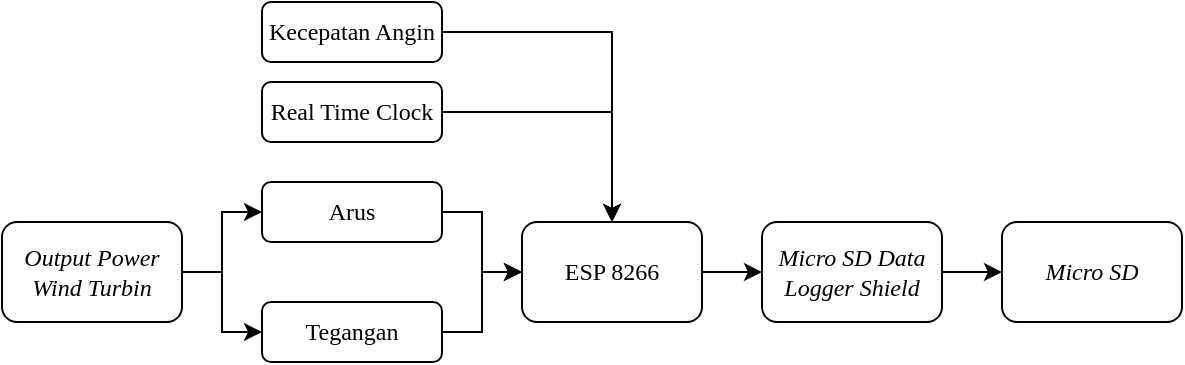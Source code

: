 <mxfile version="20.8.16" type="github">
  <diagram id="C5RBs43oDa-KdzZeNtuy" name="Page-1">
    <mxGraphModel dx="1050" dy="541" grid="1" gridSize="10" guides="1" tooltips="1" connect="1" arrows="1" fold="1" page="1" pageScale="1" pageWidth="827" pageHeight="1169" math="0" shadow="0">
      <root>
        <mxCell id="WIyWlLk6GJQsqaUBKTNV-0" />
        <mxCell id="WIyWlLk6GJQsqaUBKTNV-1" parent="WIyWlLk6GJQsqaUBKTNV-0" />
        <mxCell id="Rjc7kb1yLRML5-KBpSf0-3" style="edgeStyle=orthogonalEdgeStyle;rounded=0;orthogonalLoop=1;jettySize=auto;html=1;entryX=0;entryY=0.5;entryDx=0;entryDy=0;fontFamily=Times New Roman;" edge="1" parent="WIyWlLk6GJQsqaUBKTNV-1" source="Rjc7kb1yLRML5-KBpSf0-0" target="Rjc7kb1yLRML5-KBpSf0-1">
          <mxGeometry relative="1" as="geometry" />
        </mxCell>
        <mxCell id="Rjc7kb1yLRML5-KBpSf0-4" style="edgeStyle=orthogonalEdgeStyle;rounded=0;orthogonalLoop=1;jettySize=auto;html=1;entryX=0;entryY=0.5;entryDx=0;entryDy=0;fontFamily=Times New Roman;" edge="1" parent="WIyWlLk6GJQsqaUBKTNV-1" source="Rjc7kb1yLRML5-KBpSf0-0" target="Rjc7kb1yLRML5-KBpSf0-2">
          <mxGeometry relative="1" as="geometry" />
        </mxCell>
        <mxCell id="Rjc7kb1yLRML5-KBpSf0-0" value="&lt;i&gt;Output Power Wind Turbin&lt;/i&gt;" style="rounded=1;whiteSpace=wrap;html=1;fontFamily=Times New Roman;" vertex="1" parent="WIyWlLk6GJQsqaUBKTNV-1">
          <mxGeometry x="50" y="140" width="90" height="50" as="geometry" />
        </mxCell>
        <mxCell id="Rjc7kb1yLRML5-KBpSf0-6" style="edgeStyle=orthogonalEdgeStyle;rounded=0;orthogonalLoop=1;jettySize=auto;html=1;entryX=0;entryY=0.5;entryDx=0;entryDy=0;fontFamily=Times New Roman;" edge="1" parent="WIyWlLk6GJQsqaUBKTNV-1" source="Rjc7kb1yLRML5-KBpSf0-1" target="Rjc7kb1yLRML5-KBpSf0-5">
          <mxGeometry relative="1" as="geometry" />
        </mxCell>
        <mxCell id="Rjc7kb1yLRML5-KBpSf0-1" value="Arus" style="rounded=1;whiteSpace=wrap;html=1;fontFamily=Times New Roman;" vertex="1" parent="WIyWlLk6GJQsqaUBKTNV-1">
          <mxGeometry x="180" y="120" width="90" height="30" as="geometry" />
        </mxCell>
        <mxCell id="Rjc7kb1yLRML5-KBpSf0-7" style="edgeStyle=orthogonalEdgeStyle;rounded=0;orthogonalLoop=1;jettySize=auto;html=1;entryX=0;entryY=0.5;entryDx=0;entryDy=0;fontFamily=Times New Roman;" edge="1" parent="WIyWlLk6GJQsqaUBKTNV-1" source="Rjc7kb1yLRML5-KBpSf0-2" target="Rjc7kb1yLRML5-KBpSf0-5">
          <mxGeometry relative="1" as="geometry" />
        </mxCell>
        <mxCell id="Rjc7kb1yLRML5-KBpSf0-2" value="Tegangan" style="rounded=1;whiteSpace=wrap;html=1;fontFamily=Times New Roman;" vertex="1" parent="WIyWlLk6GJQsqaUBKTNV-1">
          <mxGeometry x="180" y="180" width="90" height="30" as="geometry" />
        </mxCell>
        <mxCell id="Rjc7kb1yLRML5-KBpSf0-13" style="edgeStyle=orthogonalEdgeStyle;rounded=0;orthogonalLoop=1;jettySize=auto;html=1;fontFamily=Times New Roman;" edge="1" parent="WIyWlLk6GJQsqaUBKTNV-1" source="Rjc7kb1yLRML5-KBpSf0-5" target="Rjc7kb1yLRML5-KBpSf0-12">
          <mxGeometry relative="1" as="geometry" />
        </mxCell>
        <mxCell id="Rjc7kb1yLRML5-KBpSf0-5" value="ESP 8266" style="rounded=1;whiteSpace=wrap;html=1;fontFamily=Times New Roman;" vertex="1" parent="WIyWlLk6GJQsqaUBKTNV-1">
          <mxGeometry x="310" y="140" width="90" height="50" as="geometry" />
        </mxCell>
        <mxCell id="Rjc7kb1yLRML5-KBpSf0-9" style="edgeStyle=orthogonalEdgeStyle;rounded=0;orthogonalLoop=1;jettySize=auto;html=1;fontFamily=Times New Roman;" edge="1" parent="WIyWlLk6GJQsqaUBKTNV-1" source="Rjc7kb1yLRML5-KBpSf0-8" target="Rjc7kb1yLRML5-KBpSf0-5">
          <mxGeometry relative="1" as="geometry" />
        </mxCell>
        <mxCell id="Rjc7kb1yLRML5-KBpSf0-8" value="Real Time Clock" style="rounded=1;whiteSpace=wrap;html=1;fontFamily=Times New Roman;" vertex="1" parent="WIyWlLk6GJQsqaUBKTNV-1">
          <mxGeometry x="180" y="70" width="90" height="30" as="geometry" />
        </mxCell>
        <mxCell id="Rjc7kb1yLRML5-KBpSf0-11" style="edgeStyle=orthogonalEdgeStyle;rounded=0;orthogonalLoop=1;jettySize=auto;html=1;entryX=0.5;entryY=0;entryDx=0;entryDy=0;fontFamily=Times New Roman;" edge="1" parent="WIyWlLk6GJQsqaUBKTNV-1" source="Rjc7kb1yLRML5-KBpSf0-10" target="Rjc7kb1yLRML5-KBpSf0-5">
          <mxGeometry relative="1" as="geometry" />
        </mxCell>
        <mxCell id="Rjc7kb1yLRML5-KBpSf0-10" value="Kecepatan Angin" style="rounded=1;whiteSpace=wrap;html=1;fontFamily=Times New Roman;" vertex="1" parent="WIyWlLk6GJQsqaUBKTNV-1">
          <mxGeometry x="180" y="30" width="90" height="30" as="geometry" />
        </mxCell>
        <mxCell id="Rjc7kb1yLRML5-KBpSf0-15" style="edgeStyle=orthogonalEdgeStyle;rounded=0;orthogonalLoop=1;jettySize=auto;html=1;fontFamily=Times New Roman;" edge="1" parent="WIyWlLk6GJQsqaUBKTNV-1" source="Rjc7kb1yLRML5-KBpSf0-12" target="Rjc7kb1yLRML5-KBpSf0-14">
          <mxGeometry relative="1" as="geometry" />
        </mxCell>
        <mxCell id="Rjc7kb1yLRML5-KBpSf0-12" value="&lt;i&gt;Micro SD Data Logger Shield&lt;/i&gt;" style="rounded=1;whiteSpace=wrap;html=1;fontFamily=Times New Roman;" vertex="1" parent="WIyWlLk6GJQsqaUBKTNV-1">
          <mxGeometry x="430" y="140" width="90" height="50" as="geometry" />
        </mxCell>
        <mxCell id="Rjc7kb1yLRML5-KBpSf0-14" value="&lt;i&gt;Micro SD&lt;/i&gt;" style="rounded=1;whiteSpace=wrap;html=1;fontFamily=Times New Roman;" vertex="1" parent="WIyWlLk6GJQsqaUBKTNV-1">
          <mxGeometry x="550" y="140" width="90" height="50" as="geometry" />
        </mxCell>
      </root>
    </mxGraphModel>
  </diagram>
</mxfile>
